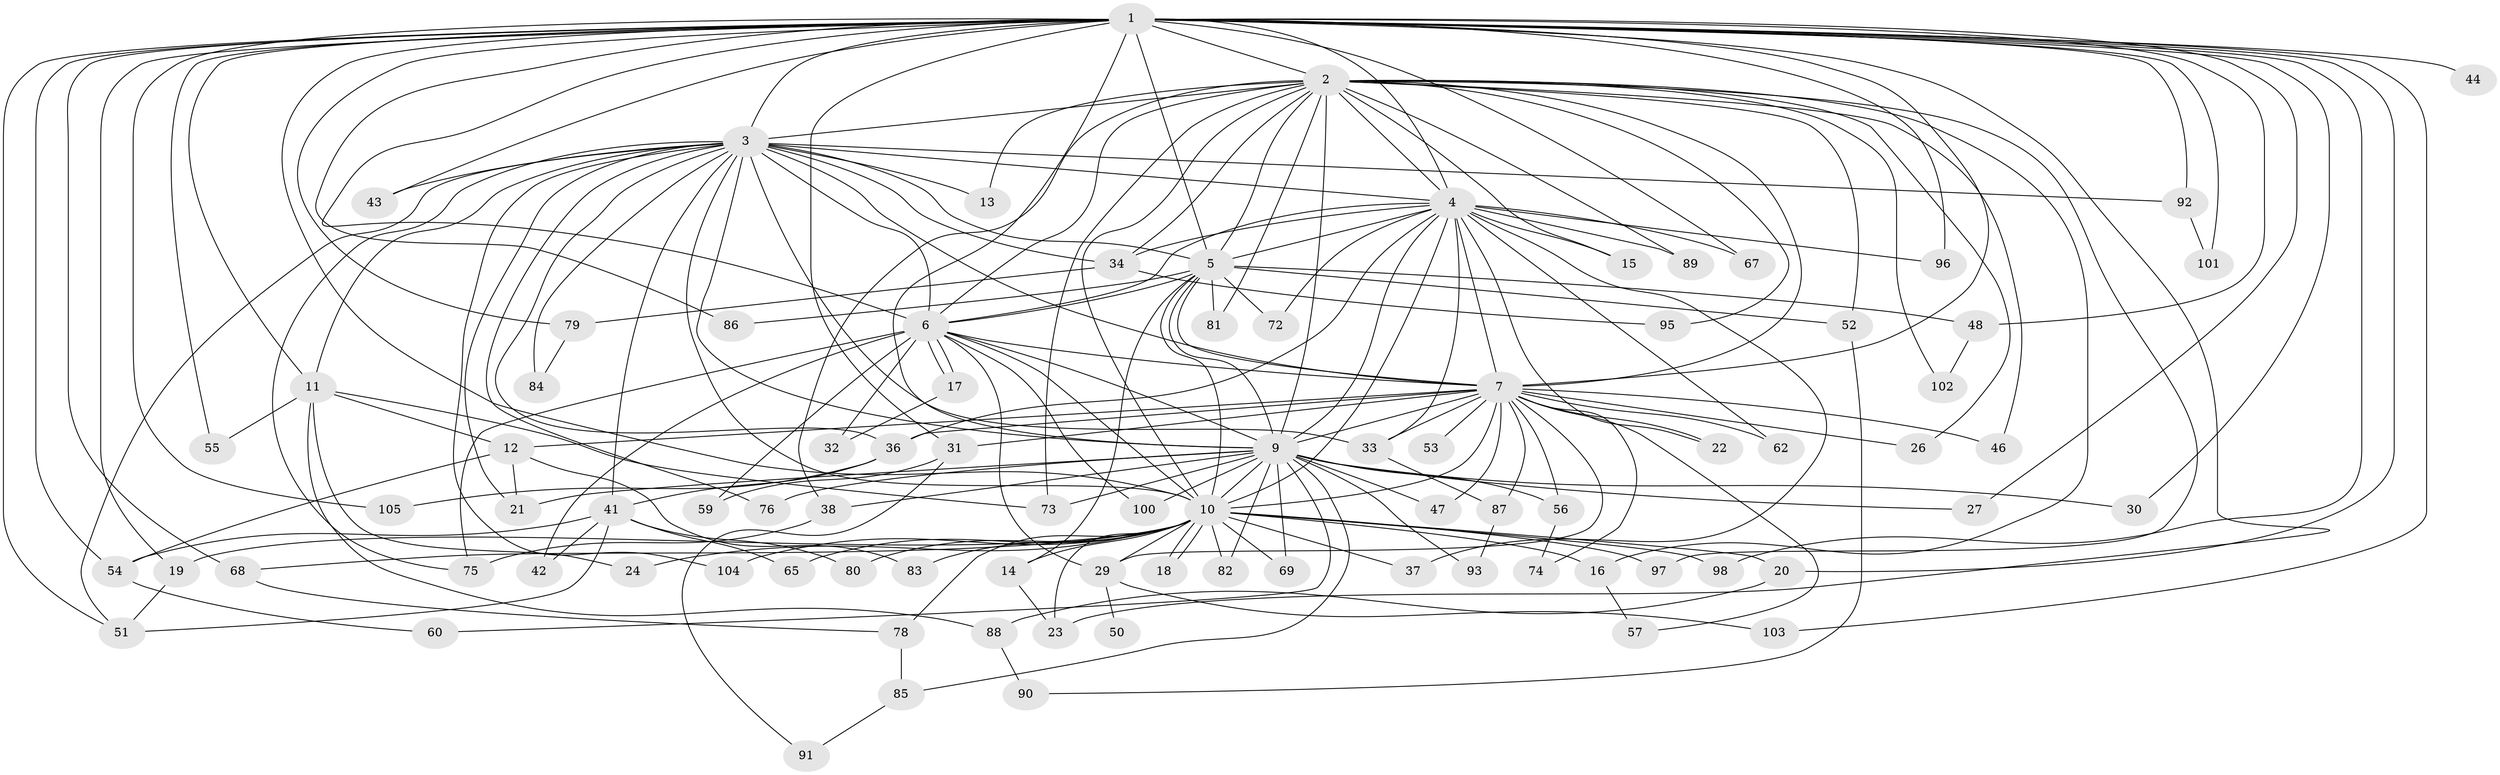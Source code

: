 // original degree distribution, {18: 0.009433962264150943, 25: 0.018867924528301886, 21: 0.009433962264150943, 22: 0.009433962264150943, 15: 0.009433962264150943, 17: 0.009433962264150943, 20: 0.009433962264150943, 24: 0.009433962264150943, 30: 0.009433962264150943, 7: 0.009433962264150943, 5: 0.03773584905660377, 2: 0.5377358490566038, 3: 0.25471698113207547, 9: 0.009433962264150943, 4: 0.04716981132075472, 6: 0.009433962264150943}
// Generated by graph-tools (version 1.1) at 2025/41/03/06/25 10:41:41]
// undirected, 87 vertices, 200 edges
graph export_dot {
graph [start="1"]
  node [color=gray90,style=filled];
  1 [super="+8"];
  2 [super="+66"];
  3 [super="+40"];
  4 [super="+61"];
  5 [super="+45"];
  6 [super="+94"];
  7 [super="+25"];
  9 [super="+35"];
  10 [super="+58"];
  11 [super="+106"];
  12;
  13;
  14;
  15;
  16;
  17;
  18;
  19;
  20;
  21;
  22;
  23 [super="+28"];
  24;
  26;
  27;
  29 [super="+49"];
  30;
  31;
  32;
  33 [super="+70"];
  34 [super="+39"];
  36 [super="+63"];
  37;
  38;
  41 [super="+64"];
  42;
  43;
  44;
  46;
  47;
  48;
  50;
  51 [super="+71"];
  52;
  53;
  54 [super="+99"];
  55;
  56;
  57;
  59;
  60;
  62;
  65;
  67;
  68;
  69;
  72;
  73;
  74;
  75 [super="+77"];
  76;
  78;
  79;
  80;
  81;
  82;
  83;
  84;
  85;
  86;
  87;
  88;
  89;
  90;
  91;
  92;
  93;
  95;
  96;
  97;
  98;
  100;
  101;
  102;
  103;
  104;
  105;
  1 -- 2 [weight=2];
  1 -- 3 [weight=2];
  1 -- 4 [weight=2];
  1 -- 5 [weight=2];
  1 -- 6 [weight=3];
  1 -- 7 [weight=2];
  1 -- 9 [weight=2];
  1 -- 10 [weight=2];
  1 -- 19;
  1 -- 20;
  1 -- 31;
  1 -- 51;
  1 -- 67;
  1 -- 92;
  1 -- 96;
  1 -- 103;
  1 -- 68;
  1 -- 11;
  1 -- 79;
  1 -- 86;
  1 -- 23;
  1 -- 27;
  1 -- 30;
  1 -- 98;
  1 -- 101;
  1 -- 105;
  1 -- 43;
  1 -- 44;
  1 -- 48;
  1 -- 55;
  1 -- 54;
  2 -- 3;
  2 -- 4;
  2 -- 5;
  2 -- 6;
  2 -- 7 [weight=2];
  2 -- 9 [weight=2];
  2 -- 10;
  2 -- 13;
  2 -- 15;
  2 -- 16;
  2 -- 26;
  2 -- 34;
  2 -- 38;
  2 -- 46;
  2 -- 52;
  2 -- 73;
  2 -- 81;
  2 -- 89;
  2 -- 95;
  2 -- 97;
  2 -- 102;
  3 -- 4;
  3 -- 5;
  3 -- 6;
  3 -- 7;
  3 -- 9;
  3 -- 10;
  3 -- 11;
  3 -- 13;
  3 -- 33;
  3 -- 34;
  3 -- 36;
  3 -- 41;
  3 -- 76;
  3 -- 92;
  3 -- 104;
  3 -- 43;
  3 -- 84;
  3 -- 21;
  3 -- 75;
  3 -- 51;
  4 -- 5;
  4 -- 6;
  4 -- 7;
  4 -- 9;
  4 -- 10 [weight=2];
  4 -- 15;
  4 -- 22;
  4 -- 37;
  4 -- 62;
  4 -- 67;
  4 -- 72;
  4 -- 89;
  4 -- 96;
  4 -- 33 [weight=2];
  4 -- 34;
  4 -- 36;
  5 -- 6;
  5 -- 7 [weight=2];
  5 -- 9;
  5 -- 10;
  5 -- 14;
  5 -- 48;
  5 -- 52;
  5 -- 81;
  5 -- 86;
  5 -- 72;
  6 -- 7;
  6 -- 9;
  6 -- 10;
  6 -- 17;
  6 -- 17;
  6 -- 29;
  6 -- 32;
  6 -- 42;
  6 -- 59;
  6 -- 75;
  6 -- 100;
  7 -- 9;
  7 -- 10;
  7 -- 12;
  7 -- 22;
  7 -- 31;
  7 -- 36;
  7 -- 46;
  7 -- 47;
  7 -- 53 [weight=2];
  7 -- 57;
  7 -- 33;
  7 -- 74;
  7 -- 87;
  7 -- 56;
  7 -- 26;
  7 -- 62;
  7 -- 29;
  9 -- 10 [weight=2];
  9 -- 21;
  9 -- 27;
  9 -- 30;
  9 -- 38;
  9 -- 47;
  9 -- 56;
  9 -- 60;
  9 -- 69;
  9 -- 73;
  9 -- 76;
  9 -- 82;
  9 -- 85;
  9 -- 100;
  9 -- 93;
  10 -- 14;
  10 -- 16;
  10 -- 18;
  10 -- 18;
  10 -- 19;
  10 -- 20;
  10 -- 24;
  10 -- 29;
  10 -- 37;
  10 -- 68;
  10 -- 69;
  10 -- 78;
  10 -- 80;
  10 -- 82;
  10 -- 83;
  10 -- 97;
  10 -- 98;
  10 -- 104;
  10 -- 65;
  10 -- 23;
  11 -- 12;
  11 -- 24;
  11 -- 55;
  11 -- 88;
  11 -- 73;
  12 -- 21;
  12 -- 54;
  12 -- 83;
  14 -- 23;
  16 -- 57;
  17 -- 32;
  19 -- 51;
  20 -- 88;
  29 -- 50;
  29 -- 103;
  31 -- 59;
  31 -- 91;
  33 -- 87;
  34 -- 79;
  34 -- 95;
  36 -- 41;
  36 -- 105;
  38 -- 75;
  41 -- 42;
  41 -- 54;
  41 -- 80;
  41 -- 65;
  41 -- 51;
  48 -- 102;
  52 -- 90;
  54 -- 60;
  56 -- 74;
  68 -- 78;
  78 -- 85;
  79 -- 84;
  85 -- 91;
  87 -- 93;
  88 -- 90;
  92 -- 101;
}
